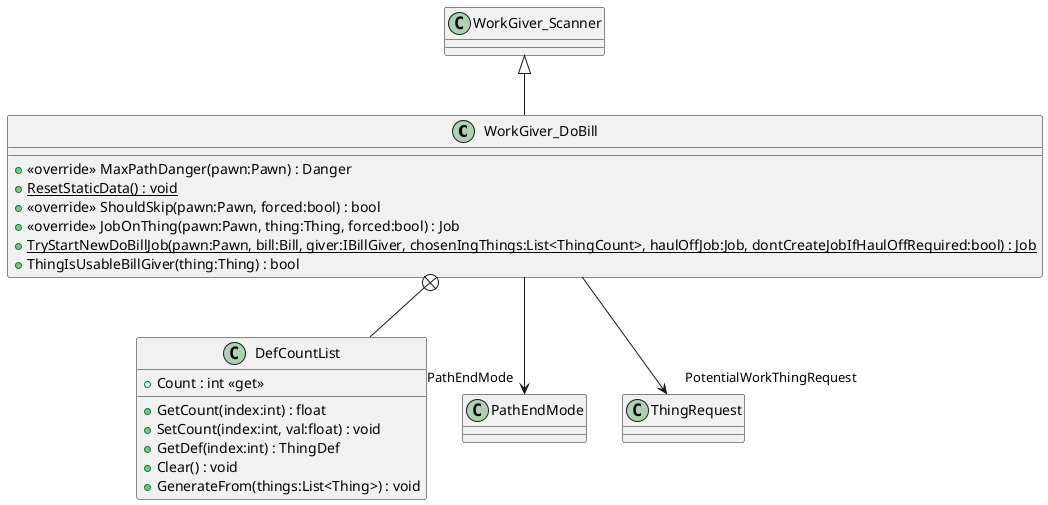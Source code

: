 @startuml
class WorkGiver_DoBill {
    + <<override>> MaxPathDanger(pawn:Pawn) : Danger
    + {static} ResetStaticData() : void
    + <<override>> ShouldSkip(pawn:Pawn, forced:bool) : bool
    + <<override>> JobOnThing(pawn:Pawn, thing:Thing, forced:bool) : Job
    + {static} TryStartNewDoBillJob(pawn:Pawn, bill:Bill, giver:IBillGiver, chosenIngThings:List<ThingCount>, haulOffJob:Job, dontCreateJobIfHaulOffRequired:bool) : Job
    + ThingIsUsableBillGiver(thing:Thing) : bool
}
class DefCountList {
    + Count : int <<get>>
    + GetCount(index:int) : float
    + SetCount(index:int, val:float) : void
    + GetDef(index:int) : ThingDef
    + Clear() : void
    + GenerateFrom(things:List<Thing>) : void
}
WorkGiver_Scanner <|-- WorkGiver_DoBill
WorkGiver_DoBill --> "PathEndMode" PathEndMode
WorkGiver_DoBill --> "PotentialWorkThingRequest" ThingRequest
WorkGiver_DoBill +-- DefCountList
@enduml
